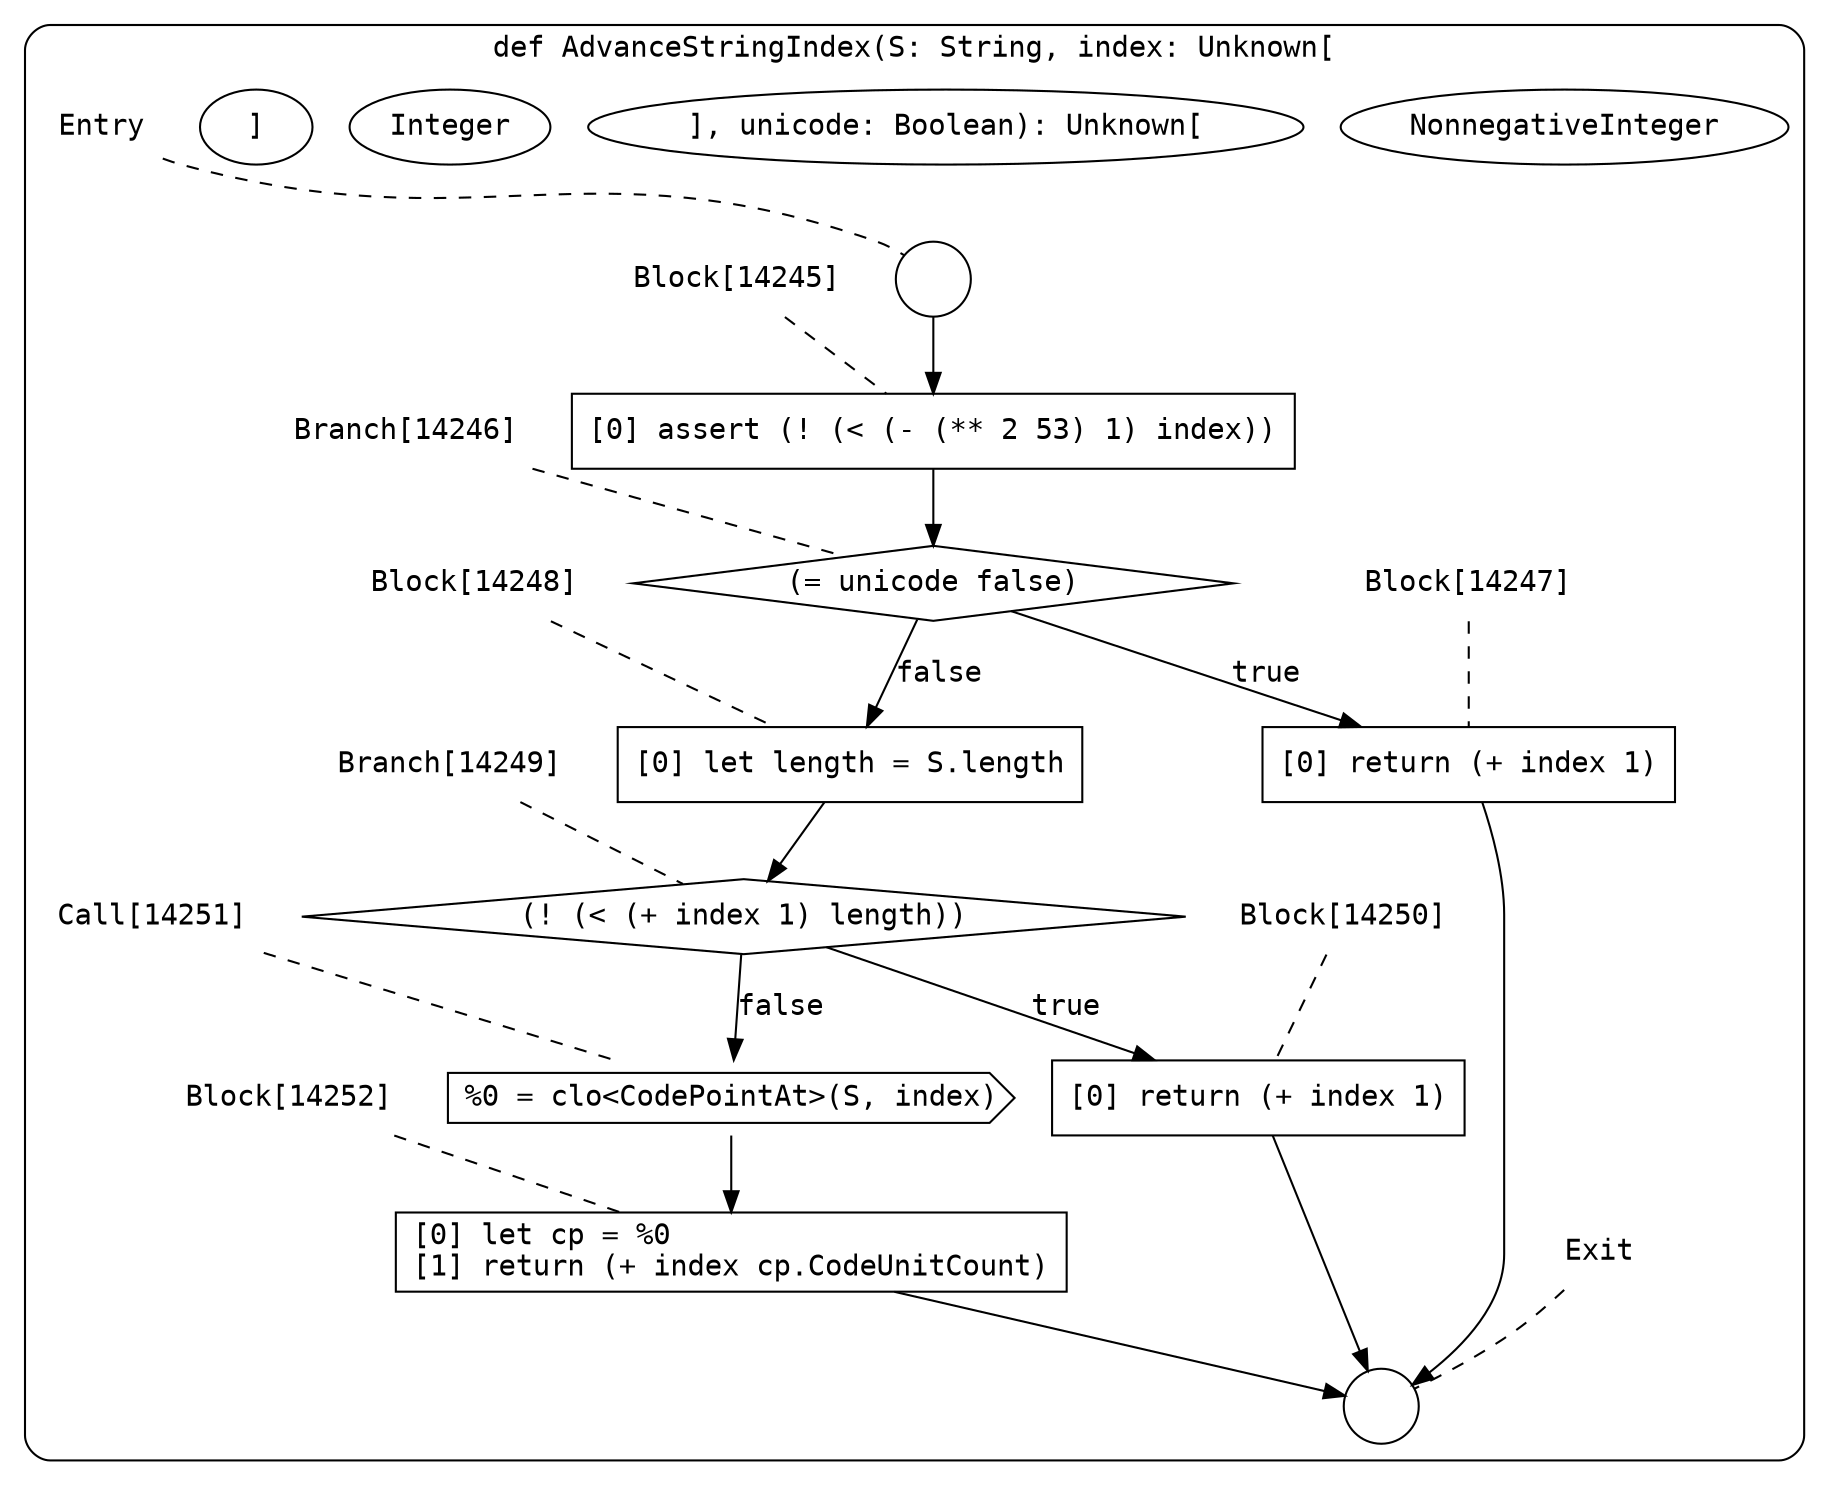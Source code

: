 digraph {
  graph [fontname = "Consolas"]
  node [fontname = "Consolas"]
  edge [fontname = "Consolas"]
  subgraph cluster2314 {
    label = "def AdvanceStringIndex(S: String, index: Unknown["NonnegativeInteger"], unicode: Boolean): Unknown["Integer"]"
    style = rounded
    cluster2314_entry_name [shape=none, label=<<font color="black">Entry</font>>]
    cluster2314_entry_name -> cluster2314_entry [arrowhead=none, color="black", style=dashed]
    cluster2314_entry [shape=circle label=" " color="black" fillcolor="white" style=filled]
    cluster2314_entry -> node14245 [color="black"]
    cluster2314_exit_name [shape=none, label=<<font color="black">Exit</font>>]
    cluster2314_exit_name -> cluster2314_exit [arrowhead=none, color="black", style=dashed]
    cluster2314_exit [shape=circle label=" " color="black" fillcolor="white" style=filled]
    node14245_name [shape=none, label=<<font color="black">Block[14245]</font>>]
    node14245_name -> node14245 [arrowhead=none, color="black", style=dashed]
    node14245 [shape=box, label=<<font color="black">[0] assert (! (&lt; (- (** 2 53) 1) index))<BR ALIGN="LEFT"/></font>> color="black" fillcolor="white", style=filled]
    node14245 -> node14246 [color="black"]
    node14246_name [shape=none, label=<<font color="black">Branch[14246]</font>>]
    node14246_name -> node14246 [arrowhead=none, color="black", style=dashed]
    node14246 [shape=diamond, label=<<font color="black">(= unicode false)</font>> color="black" fillcolor="white", style=filled]
    node14246 -> node14247 [label=<<font color="black">true</font>> color="black"]
    node14246 -> node14248 [label=<<font color="black">false</font>> color="black"]
    node14247_name [shape=none, label=<<font color="black">Block[14247]</font>>]
    node14247_name -> node14247 [arrowhead=none, color="black", style=dashed]
    node14247 [shape=box, label=<<font color="black">[0] return (+ index 1)<BR ALIGN="LEFT"/></font>> color="black" fillcolor="white", style=filled]
    node14247 -> cluster2314_exit [color="black"]
    node14248_name [shape=none, label=<<font color="black">Block[14248]</font>>]
    node14248_name -> node14248 [arrowhead=none, color="black", style=dashed]
    node14248 [shape=box, label=<<font color="black">[0] let length = S.length<BR ALIGN="LEFT"/></font>> color="black" fillcolor="white", style=filled]
    node14248 -> node14249 [color="black"]
    node14249_name [shape=none, label=<<font color="black">Branch[14249]</font>>]
    node14249_name -> node14249 [arrowhead=none, color="black", style=dashed]
    node14249 [shape=diamond, label=<<font color="black">(! (&lt; (+ index 1) length))</font>> color="black" fillcolor="white", style=filled]
    node14249 -> node14250 [label=<<font color="black">true</font>> color="black"]
    node14249 -> node14251 [label=<<font color="black">false</font>> color="black"]
    node14250_name [shape=none, label=<<font color="black">Block[14250]</font>>]
    node14250_name -> node14250 [arrowhead=none, color="black", style=dashed]
    node14250 [shape=box, label=<<font color="black">[0] return (+ index 1)<BR ALIGN="LEFT"/></font>> color="black" fillcolor="white", style=filled]
    node14250 -> cluster2314_exit [color="black"]
    node14251_name [shape=none, label=<<font color="black">Call[14251]</font>>]
    node14251_name -> node14251 [arrowhead=none, color="black", style=dashed]
    node14251 [shape=cds, label=<<font color="black">%0 = clo&lt;CodePointAt&gt;(S, index)</font>> color="black" fillcolor="white", style=filled]
    node14251 -> node14252 [color="black"]
    node14252_name [shape=none, label=<<font color="black">Block[14252]</font>>]
    node14252_name -> node14252 [arrowhead=none, color="black", style=dashed]
    node14252 [shape=box, label=<<font color="black">[0] let cp = %0<BR ALIGN="LEFT"/>[1] return (+ index cp.CodeUnitCount)<BR ALIGN="LEFT"/></font>> color="black" fillcolor="white", style=filled]
    node14252 -> cluster2314_exit [color="black"]
  }
}